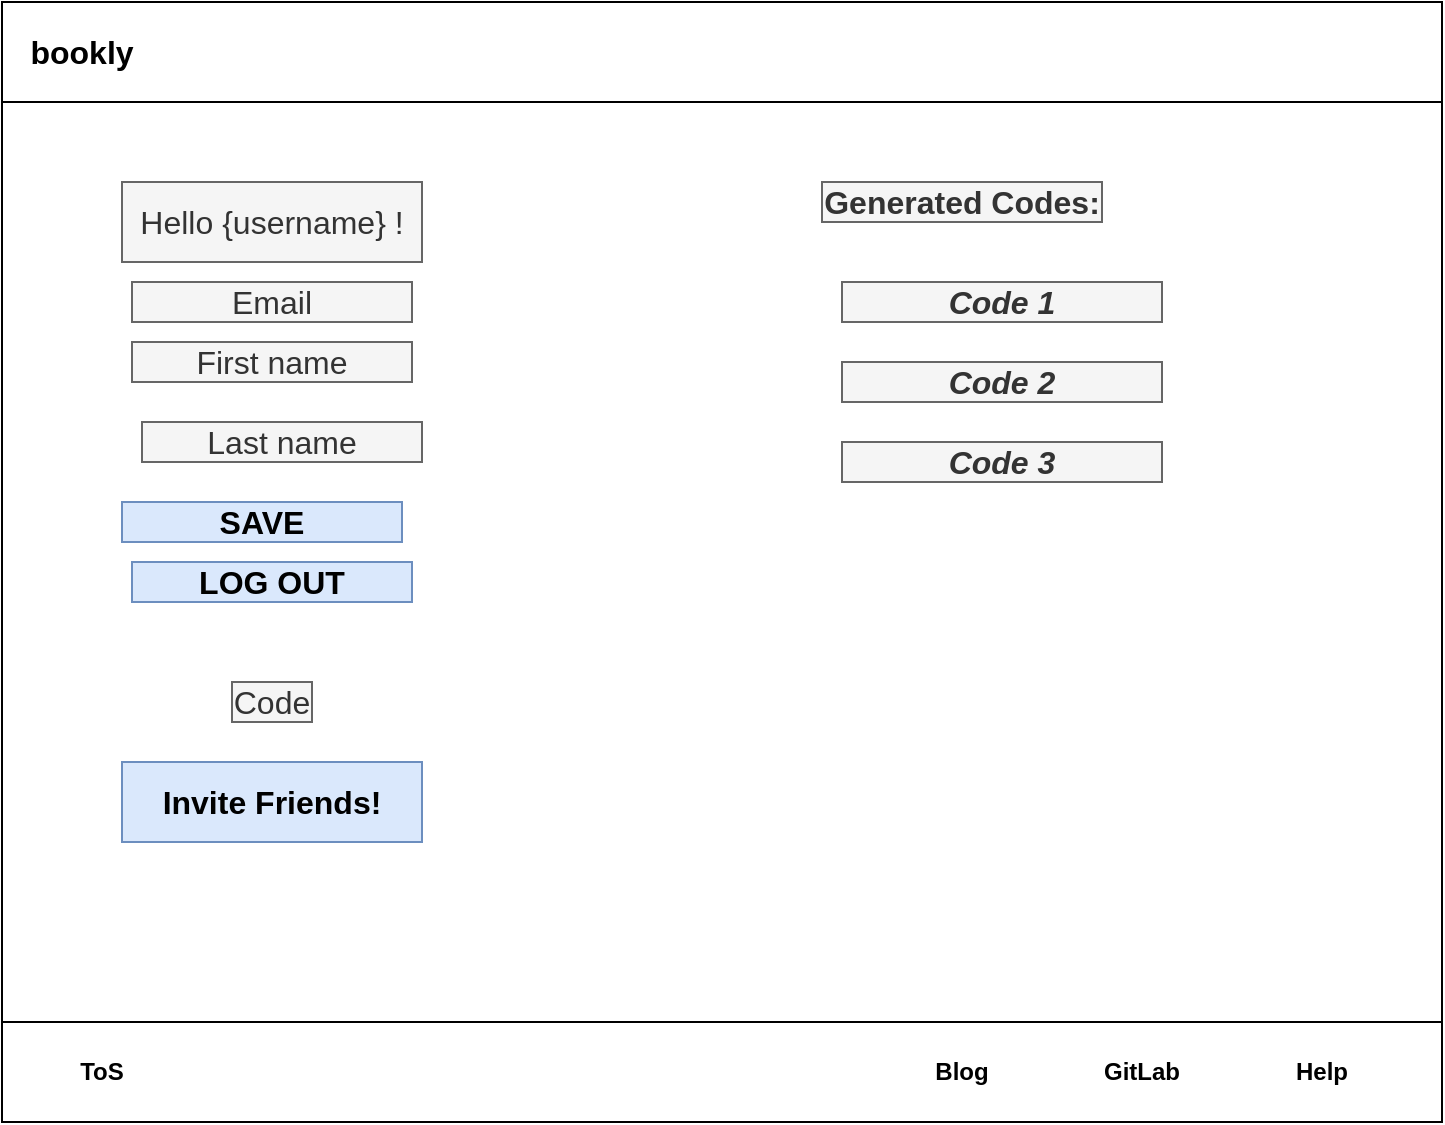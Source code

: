 <mxfile version="13.0.2" type="device"><diagram id="9WOb4yjzNDobhygKlnbS" name="Page-1"><mxGraphModel dx="1102" dy="560" grid="1" gridSize="10" guides="1" tooltips="1" connect="1" arrows="1" fold="1" page="1" pageScale="1" pageWidth="827" pageHeight="1169" math="0" shadow="0"><root><mxCell id="0"/><mxCell id="1" parent="0"/><mxCell id="KmgzbvBZ5HPAmhyf2ol0-1" value="" style="rounded=0;whiteSpace=wrap;html=1;" parent="1" vertex="1"><mxGeometry x="60" y="60" width="720" height="560" as="geometry"/></mxCell><mxCell id="KmgzbvBZ5HPAmhyf2ol0-2" value="" style="rounded=0;whiteSpace=wrap;html=1;" parent="1" vertex="1"><mxGeometry x="60" y="60" width="720" height="50" as="geometry"/></mxCell><mxCell id="KmgzbvBZ5HPAmhyf2ol0-3" value="" style="rounded=0;whiteSpace=wrap;html=1;" parent="1" vertex="1"><mxGeometry x="60" y="570" width="720" height="50" as="geometry"/></mxCell><mxCell id="KmgzbvBZ5HPAmhyf2ol0-4" value="bookly" style="text;html=1;strokeColor=none;fillColor=none;align=center;verticalAlign=middle;whiteSpace=wrap;rounded=0;fontSize=16;fontStyle=1" parent="1" vertex="1"><mxGeometry x="80" y="75" width="40" height="20" as="geometry"/></mxCell><mxCell id="KmgzbvBZ5HPAmhyf2ol0-5" value="ToS" style="text;html=1;strokeColor=none;fillColor=none;align=center;verticalAlign=middle;whiteSpace=wrap;rounded=0;fontStyle=1" parent="1" vertex="1"><mxGeometry x="90" y="585" width="40" height="20" as="geometry"/></mxCell><mxCell id="KmgzbvBZ5HPAmhyf2ol0-6" value="Blog" style="text;html=1;strokeColor=none;fillColor=none;align=center;verticalAlign=middle;whiteSpace=wrap;rounded=0;fontStyle=1" parent="1" vertex="1"><mxGeometry x="520" y="585" width="40" height="20" as="geometry"/></mxCell><mxCell id="KmgzbvBZ5HPAmhyf2ol0-7" value="GitLab" style="text;html=1;strokeColor=none;fillColor=none;align=center;verticalAlign=middle;whiteSpace=wrap;rounded=0;fontStyle=1" parent="1" vertex="1"><mxGeometry x="610" y="585" width="40" height="20" as="geometry"/></mxCell><mxCell id="KmgzbvBZ5HPAmhyf2ol0-8" value="Help" style="text;html=1;strokeColor=none;fillColor=none;align=center;verticalAlign=middle;whiteSpace=wrap;rounded=0;fontStyle=1" parent="1" vertex="1"><mxGeometry x="700" y="585" width="40" height="20" as="geometry"/></mxCell><mxCell id="KmgzbvBZ5HPAmhyf2ol0-9" value="Hello {username} !" style="text;html=1;strokeColor=#666666;fillColor=#f5f5f5;align=center;verticalAlign=middle;whiteSpace=wrap;rounded=0;fontSize=16;fontColor=#333333;" parent="1" vertex="1"><mxGeometry x="120" y="150" width="150" height="40" as="geometry"/></mxCell><mxCell id="KmgzbvBZ5HPAmhyf2ol0-13" value="&lt;b&gt;Invite Friends!&lt;/b&gt;" style="text;html=1;strokeColor=#6c8ebf;fillColor=#dae8fc;align=center;verticalAlign=middle;whiteSpace=wrap;rounded=0;fontSize=16;labelBorderColor=none;" parent="1" vertex="1"><mxGeometry x="120" y="440" width="150" height="40" as="geometry"/></mxCell><mxCell id="rYKX5qDSeGelfwX7eF1G-1" value="&lt;font style=&quot;font-size: 16px&quot;&gt;Code&lt;/font&gt;" style="text;html=1;strokeColor=#666666;fillColor=#f5f5f5;align=center;verticalAlign=middle;whiteSpace=wrap;rounded=0;fontColor=#333333;" vertex="1" parent="1"><mxGeometry x="175" y="400" width="40" height="20" as="geometry"/></mxCell><mxCell id="rYKX5qDSeGelfwX7eF1G-4" value="Email" style="text;html=1;strokeColor=#666666;fillColor=#f5f5f5;align=center;verticalAlign=middle;whiteSpace=wrap;rounded=0;fontSize=16;fontColor=#333333;" vertex="1" parent="1"><mxGeometry x="125" y="200" width="140" height="20" as="geometry"/></mxCell><mxCell id="rYKX5qDSeGelfwX7eF1G-5" value="First name" style="text;html=1;strokeColor=#666666;fillColor=#f5f5f5;align=center;verticalAlign=middle;whiteSpace=wrap;rounded=0;fontSize=16;fontColor=#333333;" vertex="1" parent="1"><mxGeometry x="125" y="230" width="140" height="20" as="geometry"/></mxCell><mxCell id="rYKX5qDSeGelfwX7eF1G-6" value="Last name" style="text;html=1;strokeColor=#666666;fillColor=#f5f5f5;align=center;verticalAlign=middle;whiteSpace=wrap;rounded=0;fontSize=16;fontColor=#333333;" vertex="1" parent="1"><mxGeometry x="130" y="270" width="140" height="20" as="geometry"/></mxCell><mxCell id="rYKX5qDSeGelfwX7eF1G-9" value="&lt;b&gt;SAVE&lt;/b&gt;" style="text;html=1;strokeColor=#6c8ebf;fillColor=#dae8fc;align=center;verticalAlign=middle;whiteSpace=wrap;rounded=0;fontSize=16;" vertex="1" parent="1"><mxGeometry x="120" y="310" width="140" height="20" as="geometry"/></mxCell><mxCell id="rYKX5qDSeGelfwX7eF1G-10" value="&lt;b&gt;LOG OUT&lt;/b&gt;" style="text;html=1;strokeColor=#6c8ebf;fillColor=#dae8fc;align=center;verticalAlign=middle;whiteSpace=wrap;rounded=0;fontSize=16;" vertex="1" parent="1"><mxGeometry x="125" y="340" width="140" height="20" as="geometry"/></mxCell><mxCell id="rYKX5qDSeGelfwX7eF1G-11" value="Generated Codes:" style="text;html=1;strokeColor=#666666;fillColor=#f5f5f5;align=center;verticalAlign=middle;whiteSpace=wrap;rounded=0;fontSize=16;fontColor=#333333;fontStyle=1" vertex="1" parent="1"><mxGeometry x="470" y="150" width="140" height="20" as="geometry"/></mxCell><mxCell id="rYKX5qDSeGelfwX7eF1G-12" value="Code 2" style="text;html=1;strokeColor=#666666;fillColor=#f5f5f5;align=center;verticalAlign=middle;whiteSpace=wrap;rounded=0;fontSize=16;fontColor=#333333;fontStyle=3" vertex="1" parent="1"><mxGeometry x="480" y="240" width="160" height="20" as="geometry"/></mxCell><mxCell id="rYKX5qDSeGelfwX7eF1G-14" value="Code 1" style="text;html=1;strokeColor=#666666;fillColor=#f5f5f5;align=center;verticalAlign=middle;whiteSpace=wrap;rounded=0;fontSize=16;fontColor=#333333;fontStyle=3" vertex="1" parent="1"><mxGeometry x="480" y="200" width="160" height="20" as="geometry"/></mxCell><mxCell id="rYKX5qDSeGelfwX7eF1G-15" value="Code 3" style="text;html=1;strokeColor=#666666;fillColor=#f5f5f5;align=center;verticalAlign=middle;whiteSpace=wrap;rounded=0;fontSize=16;fontColor=#333333;fontStyle=3" vertex="1" parent="1"><mxGeometry x="480" y="280" width="160" height="20" as="geometry"/></mxCell></root></mxGraphModel></diagram></mxfile>